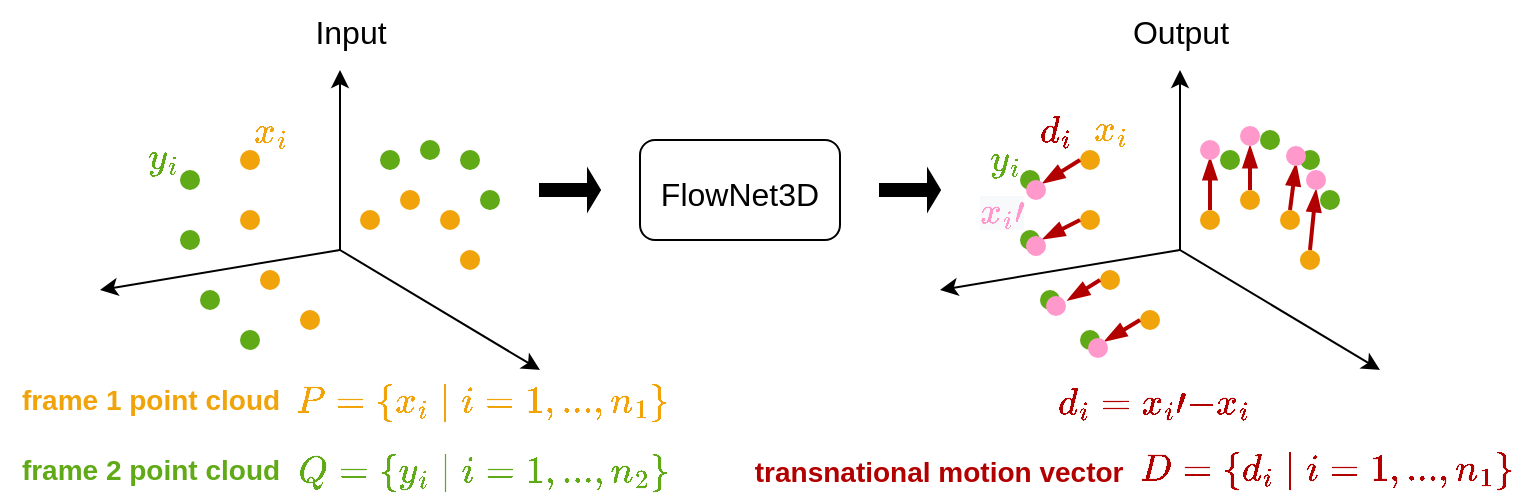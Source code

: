 <mxfile version="20.6.2" type="github">
  <diagram id="lTOdnqHwf0qS6gmFb8QO" name="Page-1">
    <mxGraphModel dx="831" dy="2256" grid="0" gridSize="10" guides="1" tooltips="1" connect="1" arrows="1" fold="1" page="1" pageScale="1" pageWidth="850" pageHeight="1100" math="1" shadow="0">
      <root>
        <mxCell id="0" />
        <mxCell id="1" parent="0" />
        <mxCell id="ALtqPcB8lJd6HxCNgHzU-1" value="" style="endArrow=classic;html=1;rounded=0;" parent="1" edge="1">
          <mxGeometry width="50" height="50" relative="1" as="geometry">
            <mxPoint x="180" y="400" as="sourcePoint" />
            <mxPoint x="180" y="310" as="targetPoint" />
          </mxGeometry>
        </mxCell>
        <mxCell id="ALtqPcB8lJd6HxCNgHzU-2" value="" style="endArrow=classic;html=1;rounded=0;" parent="1" edge="1">
          <mxGeometry width="50" height="50" relative="1" as="geometry">
            <mxPoint x="180" y="400" as="sourcePoint" />
            <mxPoint x="60" y="420" as="targetPoint" />
          </mxGeometry>
        </mxCell>
        <mxCell id="ALtqPcB8lJd6HxCNgHzU-3" value="" style="endArrow=classic;html=1;rounded=0;" parent="1" edge="1">
          <mxGeometry width="50" height="50" relative="1" as="geometry">
            <mxPoint x="180" y="400" as="sourcePoint" />
            <mxPoint x="280" y="460" as="targetPoint" />
          </mxGeometry>
        </mxCell>
        <mxCell id="ALtqPcB8lJd6HxCNgHzU-8" value="" style="ellipse;whiteSpace=wrap;html=1;aspect=fixed;fillOpacity=100;fillColor=#f0a30a;strokeColor=none;fontColor=#000000;" parent="1" vertex="1">
          <mxGeometry x="130" y="350" width="10" height="10" as="geometry" />
        </mxCell>
        <mxCell id="ALtqPcB8lJd6HxCNgHzU-9" value="" style="ellipse;whiteSpace=wrap;html=1;aspect=fixed;fillOpacity=100;fillColor=#f0a30a;strokeColor=none;fontColor=#000000;" parent="1" vertex="1">
          <mxGeometry x="130" y="380" width="10" height="10" as="geometry" />
        </mxCell>
        <mxCell id="ALtqPcB8lJd6HxCNgHzU-10" value="" style="ellipse;whiteSpace=wrap;html=1;aspect=fixed;fillOpacity=100;fillColor=#f0a30a;strokeColor=none;fontColor=#000000;" parent="1" vertex="1">
          <mxGeometry x="140" y="410" width="10" height="10" as="geometry" />
        </mxCell>
        <mxCell id="ALtqPcB8lJd6HxCNgHzU-11" value="" style="ellipse;whiteSpace=wrap;html=1;aspect=fixed;fillOpacity=100;fillColor=#f0a30a;strokeColor=none;fontColor=#000000;" parent="1" vertex="1">
          <mxGeometry x="160" y="430" width="10" height="10" as="geometry" />
        </mxCell>
        <mxCell id="ALtqPcB8lJd6HxCNgHzU-12" value="" style="ellipse;whiteSpace=wrap;html=1;aspect=fixed;fillOpacity=100;fillColor=#f0a30a;strokeColor=none;fontColor=#000000;" parent="1" vertex="1">
          <mxGeometry x="190" y="380" width="10" height="10" as="geometry" />
        </mxCell>
        <mxCell id="ALtqPcB8lJd6HxCNgHzU-13" value="" style="ellipse;whiteSpace=wrap;html=1;aspect=fixed;fillOpacity=100;fillColor=#f0a30a;strokeColor=none;fontColor=#000000;" parent="1" vertex="1">
          <mxGeometry x="210" y="370" width="10" height="10" as="geometry" />
        </mxCell>
        <mxCell id="ALtqPcB8lJd6HxCNgHzU-14" value="" style="ellipse;whiteSpace=wrap;html=1;aspect=fixed;fillOpacity=100;fillColor=#f0a30a;strokeColor=none;fontColor=#000000;" parent="1" vertex="1">
          <mxGeometry x="240" y="400" width="10" height="10" as="geometry" />
        </mxCell>
        <mxCell id="ALtqPcB8lJd6HxCNgHzU-15" value="" style="ellipse;whiteSpace=wrap;html=1;aspect=fixed;fillOpacity=100;fillColor=#f0a30a;strokeColor=none;fontColor=#000000;" parent="1" vertex="1">
          <mxGeometry x="230" y="380" width="10" height="10" as="geometry" />
        </mxCell>
        <mxCell id="ALtqPcB8lJd6HxCNgHzU-29" value="" style="ellipse;whiteSpace=wrap;html=1;aspect=fixed;fillOpacity=100;fillColor=#60A917;strokeColor=none;fontColor=#ffffff;" parent="1" vertex="1">
          <mxGeometry x="100" y="360" width="10" height="10" as="geometry" />
        </mxCell>
        <mxCell id="ALtqPcB8lJd6HxCNgHzU-30" value="" style="ellipse;whiteSpace=wrap;html=1;aspect=fixed;fillOpacity=100;fillColor=#60a917;strokeColor=none;fontColor=#ffffff;" parent="1" vertex="1">
          <mxGeometry x="100" y="390" width="10" height="10" as="geometry" />
        </mxCell>
        <mxCell id="ALtqPcB8lJd6HxCNgHzU-31" value="" style="ellipse;whiteSpace=wrap;html=1;aspect=fixed;fillOpacity=100;fillColor=#60a917;strokeColor=none;fontColor=#ffffff;" parent="1" vertex="1">
          <mxGeometry x="110" y="420" width="10" height="10" as="geometry" />
        </mxCell>
        <mxCell id="ALtqPcB8lJd6HxCNgHzU-32" value="" style="ellipse;whiteSpace=wrap;html=1;aspect=fixed;fillOpacity=100;fillColor=#60a917;strokeColor=none;fontColor=#ffffff;" parent="1" vertex="1">
          <mxGeometry x="130" y="440" width="10" height="10" as="geometry" />
        </mxCell>
        <mxCell id="ALtqPcB8lJd6HxCNgHzU-33" value="" style="ellipse;whiteSpace=wrap;html=1;aspect=fixed;fillOpacity=100;fillColor=#60a917;strokeColor=none;fontColor=#ffffff;" parent="1" vertex="1">
          <mxGeometry x="200" y="350" width="10" height="10" as="geometry" />
        </mxCell>
        <mxCell id="ALtqPcB8lJd6HxCNgHzU-34" value="" style="ellipse;whiteSpace=wrap;html=1;aspect=fixed;fillOpacity=100;fillColor=#60a917;strokeColor=none;fontColor=#ffffff;" parent="1" vertex="1">
          <mxGeometry x="220" y="345" width="10" height="10" as="geometry" />
        </mxCell>
        <mxCell id="ALtqPcB8lJd6HxCNgHzU-35" value="" style="ellipse;whiteSpace=wrap;html=1;aspect=fixed;fillOpacity=100;fillColor=#60a917;strokeColor=none;fontColor=#ffffff;" parent="1" vertex="1">
          <mxGeometry x="240" y="350" width="10" height="10" as="geometry" />
        </mxCell>
        <mxCell id="ALtqPcB8lJd6HxCNgHzU-36" value="" style="ellipse;whiteSpace=wrap;html=1;aspect=fixed;fillOpacity=100;fillColor=#60a917;strokeColor=none;fontColor=#ffffff;" parent="1" vertex="1">
          <mxGeometry x="250" y="370" width="10" height="10" as="geometry" />
        </mxCell>
        <mxCell id="ALtqPcB8lJd6HxCNgHzU-39" value="" style="endArrow=classic;html=1;rounded=0;" parent="1" edge="1">
          <mxGeometry width="50" height="50" relative="1" as="geometry">
            <mxPoint x="600" y="400" as="sourcePoint" />
            <mxPoint x="600" y="310" as="targetPoint" />
          </mxGeometry>
        </mxCell>
        <mxCell id="ALtqPcB8lJd6HxCNgHzU-40" value="" style="endArrow=classic;html=1;rounded=0;" parent="1" edge="1">
          <mxGeometry width="50" height="50" relative="1" as="geometry">
            <mxPoint x="600" y="400" as="sourcePoint" />
            <mxPoint x="480" y="420" as="targetPoint" />
          </mxGeometry>
        </mxCell>
        <mxCell id="ALtqPcB8lJd6HxCNgHzU-41" value="" style="endArrow=classic;html=1;rounded=0;" parent="1" edge="1">
          <mxGeometry width="50" height="50" relative="1" as="geometry">
            <mxPoint x="600" y="400" as="sourcePoint" />
            <mxPoint x="700" y="460" as="targetPoint" />
          </mxGeometry>
        </mxCell>
        <mxCell id="ALtqPcB8lJd6HxCNgHzU-42" value="" style="ellipse;whiteSpace=wrap;html=1;aspect=fixed;fillOpacity=100;fillColor=#f0a30a;strokeColor=none;fontColor=#000000;" parent="1" vertex="1">
          <mxGeometry x="550" y="350" width="10" height="10" as="geometry" />
        </mxCell>
        <mxCell id="ALtqPcB8lJd6HxCNgHzU-43" value="" style="ellipse;whiteSpace=wrap;html=1;aspect=fixed;fillOpacity=100;fillColor=#f0a30a;strokeColor=none;fontColor=#000000;" parent="1" vertex="1">
          <mxGeometry x="550" y="380" width="10" height="10" as="geometry" />
        </mxCell>
        <mxCell id="ALtqPcB8lJd6HxCNgHzU-44" value="" style="ellipse;whiteSpace=wrap;html=1;aspect=fixed;fillOpacity=100;fillColor=#f0a30a;strokeColor=none;fontColor=#000000;" parent="1" vertex="1">
          <mxGeometry x="560" y="410" width="10" height="10" as="geometry" />
        </mxCell>
        <mxCell id="ALtqPcB8lJd6HxCNgHzU-45" value="" style="ellipse;whiteSpace=wrap;html=1;aspect=fixed;fillOpacity=100;fillColor=#f0a30a;strokeColor=none;fontColor=#000000;" parent="1" vertex="1">
          <mxGeometry x="580" y="430" width="10" height="10" as="geometry" />
        </mxCell>
        <mxCell id="ALtqPcB8lJd6HxCNgHzU-46" value="" style="ellipse;whiteSpace=wrap;html=1;aspect=fixed;fillOpacity=100;fillColor=#f0a30a;strokeColor=none;fontColor=#000000;" parent="1" vertex="1">
          <mxGeometry x="610" y="380" width="10" height="10" as="geometry" />
        </mxCell>
        <mxCell id="ALtqPcB8lJd6HxCNgHzU-47" value="" style="ellipse;whiteSpace=wrap;html=1;aspect=fixed;fillOpacity=100;fillColor=#f0a30a;strokeColor=none;fontColor=#000000;" parent="1" vertex="1">
          <mxGeometry x="630" y="370" width="10" height="10" as="geometry" />
        </mxCell>
        <mxCell id="ALtqPcB8lJd6HxCNgHzU-48" value="" style="ellipse;whiteSpace=wrap;html=1;aspect=fixed;fillOpacity=100;fillColor=#f0a30a;strokeColor=none;fontColor=#000000;" parent="1" vertex="1">
          <mxGeometry x="660" y="400" width="10" height="10" as="geometry" />
        </mxCell>
        <mxCell id="ALtqPcB8lJd6HxCNgHzU-49" value="" style="ellipse;whiteSpace=wrap;html=1;aspect=fixed;fillOpacity=100;fillColor=#f0a30a;strokeColor=none;fontColor=#000000;" parent="1" vertex="1">
          <mxGeometry x="650" y="380" width="10" height="10" as="geometry" />
        </mxCell>
        <mxCell id="ALtqPcB8lJd6HxCNgHzU-50" value="" style="ellipse;whiteSpace=wrap;html=1;aspect=fixed;fillOpacity=100;fillColor=#60a917;strokeColor=none;fontColor=#ffffff;" parent="1" vertex="1">
          <mxGeometry x="520" y="360" width="10" height="10" as="geometry" />
        </mxCell>
        <mxCell id="ALtqPcB8lJd6HxCNgHzU-51" value="" style="ellipse;whiteSpace=wrap;html=1;aspect=fixed;fillOpacity=100;fillColor=#60a917;strokeColor=none;fontColor=#ffffff;" parent="1" vertex="1">
          <mxGeometry x="520" y="390" width="10" height="10" as="geometry" />
        </mxCell>
        <mxCell id="ALtqPcB8lJd6HxCNgHzU-52" value="" style="ellipse;whiteSpace=wrap;html=1;aspect=fixed;fillOpacity=100;fillColor=#60a917;strokeColor=none;fontColor=#ffffff;" parent="1" vertex="1">
          <mxGeometry x="530" y="420" width="10" height="10" as="geometry" />
        </mxCell>
        <mxCell id="ALtqPcB8lJd6HxCNgHzU-53" value="" style="ellipse;whiteSpace=wrap;html=1;aspect=fixed;fillOpacity=100;fillColor=#60a917;strokeColor=none;fontColor=#ffffff;" parent="1" vertex="1">
          <mxGeometry x="550" y="440" width="10" height="10" as="geometry" />
        </mxCell>
        <mxCell id="ALtqPcB8lJd6HxCNgHzU-54" value="" style="ellipse;whiteSpace=wrap;html=1;aspect=fixed;fillOpacity=100;fillColor=#60a917;strokeColor=none;fontColor=#ffffff;" parent="1" vertex="1">
          <mxGeometry x="620" y="350" width="10" height="10" as="geometry" />
        </mxCell>
        <mxCell id="ALtqPcB8lJd6HxCNgHzU-55" value="" style="ellipse;whiteSpace=wrap;html=1;aspect=fixed;fillOpacity=100;fillColor=#60a917;strokeColor=none;fontColor=#ffffff;" parent="1" vertex="1">
          <mxGeometry x="640" y="340" width="10" height="10" as="geometry" />
        </mxCell>
        <mxCell id="ALtqPcB8lJd6HxCNgHzU-56" value="" style="ellipse;whiteSpace=wrap;html=1;aspect=fixed;fillOpacity=100;fillColor=#60a917;strokeColor=none;fontColor=#ffffff;" parent="1" vertex="1">
          <mxGeometry x="660" y="350" width="10" height="10" as="geometry" />
        </mxCell>
        <mxCell id="ALtqPcB8lJd6HxCNgHzU-57" value="" style="ellipse;whiteSpace=wrap;html=1;aspect=fixed;fillOpacity=100;fillColor=#60a917;strokeColor=none;fontColor=#ffffff;" parent="1" vertex="1">
          <mxGeometry x="670" y="370" width="10" height="10" as="geometry" />
        </mxCell>
        <mxCell id="ALtqPcB8lJd6HxCNgHzU-58" value="" style="shape=singleArrow;whiteSpace=wrap;html=1;fillColor=#000000;" parent="1" vertex="1">
          <mxGeometry x="280" y="360" width="30" height="20" as="geometry" />
        </mxCell>
        <mxCell id="ALtqPcB8lJd6HxCNgHzU-59" value="" style="shape=singleArrow;whiteSpace=wrap;html=1;fillColor=#000000;" parent="1" vertex="1">
          <mxGeometry x="450" y="360" width="30" height="20" as="geometry" />
        </mxCell>
        <mxCell id="ALtqPcB8lJd6HxCNgHzU-62" value="&lt;font color=&quot;#F0A30A&quot;&gt;&lt;font style=&quot;font-size: 14px;&quot;&gt;&lt;b&gt;frame 1 point cloud&lt;/b&gt;&lt;/font&gt;&lt;br&gt;&lt;/font&gt;" style="text;html=1;align=center;verticalAlign=middle;resizable=0;points=[];autosize=1;strokeColor=none;fillColor=none;" parent="1" vertex="1">
          <mxGeometry x="10" y="460" width="150" height="30" as="geometry" />
        </mxCell>
        <mxCell id="ALtqPcB8lJd6HxCNgHzU-63" value="&lt;div&gt;&lt;font style=&quot;font-size: 14px;&quot; color=&quot;#60A917&quot;&gt;&lt;b&gt;frame 2 point cloud&lt;/b&gt;&lt;/font&gt;&lt;/div&gt;" style="text;html=1;align=center;verticalAlign=middle;resizable=0;points=[];autosize=1;strokeColor=none;fillColor=none;fontColor=#F0A30A;" parent="1" vertex="1">
          <mxGeometry x="10" y="495" width="150" height="30" as="geometry" />
        </mxCell>
        <mxCell id="ALtqPcB8lJd6HxCNgHzU-64" value="" style="endArrow=blockThin;html=1;rounded=0;fontColor=#60A917;fillColor=#e51400;strokeColor=#B20000;strokeWidth=2;exitX=0;exitY=0.5;exitDx=0;exitDy=0;entryX=1;entryY=0;entryDx=0;entryDy=0;endFill=1;" parent="1" source="ALtqPcB8lJd6HxCNgHzU-42" target="hBawRHbjX-rTQKL8toqe-18" edge="1">
          <mxGeometry width="50" height="50" relative="1" as="geometry">
            <mxPoint x="350" y="620" as="sourcePoint" />
            <mxPoint x="480" y="280" as="targetPoint" />
            <Array as="points" />
          </mxGeometry>
        </mxCell>
        <mxCell id="ALtqPcB8lJd6HxCNgHzU-65" value="" style="endArrow=blockThin;html=1;rounded=0;fontColor=#60A917;fillColor=#e51400;strokeColor=#B20000;strokeWidth=2;exitX=0;exitY=0.5;exitDx=0;exitDy=0;endFill=1;entryX=1;entryY=0;entryDx=0;entryDy=0;" parent="1" source="ALtqPcB8lJd6HxCNgHzU-43" target="hBawRHbjX-rTQKL8toqe-20" edge="1">
          <mxGeometry width="50" height="50" relative="1" as="geometry">
            <mxPoint x="550" y="383.54" as="sourcePoint" />
            <mxPoint x="530" y="405" as="targetPoint" />
            <Array as="points" />
          </mxGeometry>
        </mxCell>
        <mxCell id="ALtqPcB8lJd6HxCNgHzU-70" value="" style="endArrow=blockThin;html=1;rounded=0;fontColor=#60A917;fillColor=#e51400;strokeColor=#B20000;strokeWidth=2;exitX=0;exitY=0.5;exitDx=0;exitDy=0;endFill=1;entryX=1;entryY=0;entryDx=0;entryDy=0;" parent="1" source="ALtqPcB8lJd6HxCNgHzU-45" target="hBawRHbjX-rTQKL8toqe-22" edge="1">
          <mxGeometry width="50" height="50" relative="1" as="geometry">
            <mxPoint x="580" y="430" as="sourcePoint" />
            <mxPoint x="564" y="449" as="targetPoint" />
            <Array as="points" />
          </mxGeometry>
        </mxCell>
        <mxCell id="ALtqPcB8lJd6HxCNgHzU-71" value="" style="endArrow=blockThin;html=1;rounded=0;fontColor=#60A917;fillColor=#e51400;strokeColor=#B20000;strokeWidth=2;exitX=0.5;exitY=0;exitDx=0;exitDy=0;endFill=1;" parent="1" source="ALtqPcB8lJd6HxCNgHzU-46" edge="1">
          <mxGeometry width="50" height="50" relative="1" as="geometry">
            <mxPoint x="590.0" y="445" as="sourcePoint" />
            <mxPoint x="615" y="354" as="targetPoint" />
            <Array as="points" />
          </mxGeometry>
        </mxCell>
        <mxCell id="ALtqPcB8lJd6HxCNgHzU-73" value="" style="endArrow=blockThin;html=1;rounded=0;fontColor=#60A917;fillColor=#e51400;strokeColor=#B20000;strokeWidth=2;exitX=0.5;exitY=0;exitDx=0;exitDy=0;endFill=1;" parent="1" source="ALtqPcB8lJd6HxCNgHzU-47" edge="1">
          <mxGeometry width="50" height="50" relative="1" as="geometry">
            <mxPoint x="600.0" y="455" as="sourcePoint" />
            <mxPoint x="635" y="348" as="targetPoint" />
            <Array as="points" />
          </mxGeometry>
        </mxCell>
        <mxCell id="ALtqPcB8lJd6HxCNgHzU-74" value="" style="endArrow=blockThin;html=1;rounded=0;fontColor=#60A917;fillColor=#e51400;strokeColor=#B20000;strokeWidth=2;exitX=0.5;exitY=0;exitDx=0;exitDy=0;endFill=1;" parent="1" source="ALtqPcB8lJd6HxCNgHzU-49" edge="1">
          <mxGeometry width="50" height="50" relative="1" as="geometry">
            <mxPoint x="610.0" y="465" as="sourcePoint" />
            <mxPoint x="658" y="357" as="targetPoint" />
            <Array as="points" />
          </mxGeometry>
        </mxCell>
        <mxCell id="ALtqPcB8lJd6HxCNgHzU-75" value="" style="endArrow=blockThin;html=1;rounded=0;fontColor=#60A917;fillColor=#e51400;strokeColor=#B20000;strokeWidth=2;exitX=0.5;exitY=0;exitDx=0;exitDy=0;endFill=1;" parent="1" source="ALtqPcB8lJd6HxCNgHzU-48" edge="1">
          <mxGeometry width="50" height="50" relative="1" as="geometry">
            <mxPoint x="620.0" y="475" as="sourcePoint" />
            <mxPoint x="668" y="370" as="targetPoint" />
            <Array as="points" />
          </mxGeometry>
        </mxCell>
        <mxCell id="ALtqPcB8lJd6HxCNgHzU-76" value="" style="endArrow=blockThin;html=1;rounded=0;fontColor=#60A917;fillColor=#e51400;strokeColor=#B20000;strokeWidth=2;exitX=0;exitY=0.5;exitDx=0;exitDy=0;endFill=1;" parent="1" source="ALtqPcB8lJd6HxCNgHzU-44" edge="1">
          <mxGeometry width="50" height="50" relative="1" as="geometry">
            <mxPoint x="560" y="395" as="sourcePoint" />
            <mxPoint x="544" y="425" as="targetPoint" />
            <Array as="points" />
          </mxGeometry>
        </mxCell>
        <mxCell id="ALtqPcB8lJd6HxCNgHzU-78" value="&lt;font style=&quot;font-size: 16px;&quot;&gt;Input&lt;/font&gt;" style="text;html=1;align=center;verticalAlign=middle;resizable=0;points=[];autosize=1;strokeColor=none;fillColor=none;fontColor=#000000;strokeWidth=2;" parent="1" vertex="1">
          <mxGeometry x="158" y="275" width="54" height="31" as="geometry" />
        </mxCell>
        <mxCell id="ALtqPcB8lJd6HxCNgHzU-79" value="&lt;font style=&quot;font-size: 16px;&quot;&gt;Output&lt;/font&gt;" style="text;html=1;align=center;verticalAlign=middle;resizable=0;points=[];autosize=1;strokeColor=none;fillColor=none;fontColor=#000000;strokeWidth=2;" parent="1" vertex="1">
          <mxGeometry x="567" y="275" width="66" height="31" as="geometry" />
        </mxCell>
        <mxCell id="hBawRHbjX-rTQKL8toqe-3" value="&lt;font style=&quot;font-size: 16px;&quot;&gt;FlowNet3D&lt;/font&gt;" style="rounded=1;whiteSpace=wrap;html=1;fontSize=20;" vertex="1" parent="1">
          <mxGeometry x="330" y="345" width="100" height="50" as="geometry" />
        </mxCell>
        <mxCell id="hBawRHbjX-rTQKL8toqe-4" value="&lt;b style=&quot;&quot;&gt;&lt;font style=&quot;font-size: 16px;&quot; color=&quot;#b20000&quot;&gt;`d_i = x_i&#39; - x_i`&lt;/font&gt;&lt;/b&gt;" style="text;html=1;align=center;verticalAlign=middle;resizable=0;points=[];autosize=1;strokeColor=none;fillColor=none;" vertex="1" parent="1">
          <mxGeometry x="520" y="460" width="133" height="31" as="geometry" />
        </mxCell>
        <mxCell id="hBawRHbjX-rTQKL8toqe-5" value="&lt;b&gt;&lt;font style=&quot;font-size: 16px;&quot;&gt;`d_i`&lt;/font&gt;&lt;/b&gt;" style="text;html=1;align=center;verticalAlign=middle;resizable=0;points=[];autosize=1;strokeColor=none;fillColor=none;fontSize=14;fontColor=#B20000;" vertex="1" parent="1">
          <mxGeometry x="512" y="324" width="52" height="31" as="geometry" />
        </mxCell>
        <mxCell id="hBawRHbjX-rTQKL8toqe-6" value="&lt;font size=&quot;1&quot; color=&quot;#60a917&quot;&gt;&lt;b style=&quot;font-size: 16px;&quot;&gt;`y_i`&lt;/b&gt;&lt;/font&gt;" style="text;html=1;align=center;verticalAlign=middle;resizable=0;points=[];autosize=1;strokeColor=none;fillColor=none;fontSize=14;fontColor=#B20000;" vertex="1" parent="1">
          <mxGeometry x="65" y="338" width="51" height="31" as="geometry" />
        </mxCell>
        <mxCell id="hBawRHbjX-rTQKL8toqe-8" value="&lt;font size=&quot;1&quot; color=&quot;#f0a30a&quot;&gt;&lt;b style=&quot;font-size: 16px;&quot;&gt;`x_i`&lt;/b&gt;&lt;/font&gt;" style="text;html=1;align=center;verticalAlign=middle;resizable=0;points=[];autosize=1;strokeColor=none;fillColor=none;fontSize=14;fontColor=#B20000;" vertex="1" parent="1">
          <mxGeometry x="119.5" y="325" width="51" height="31" as="geometry" />
        </mxCell>
        <mxCell id="hBawRHbjX-rTQKL8toqe-9" value="&lt;font size=&quot;1&quot; color=&quot;#60a917&quot;&gt;&lt;b style=&quot;font-size: 16px;&quot;&gt;`y_i`&lt;/b&gt;&lt;/font&gt;" style="text;html=1;align=center;verticalAlign=middle;resizable=0;points=[];autosize=1;strokeColor=none;fillColor=none;fontSize=14;fontColor=#B20000;" vertex="1" parent="1">
          <mxGeometry x="486" y="339" width="51" height="31" as="geometry" />
        </mxCell>
        <mxCell id="hBawRHbjX-rTQKL8toqe-10" value="&lt;font size=&quot;1&quot; color=&quot;#f0a30a&quot;&gt;&lt;b style=&quot;font-size: 16px;&quot;&gt;`x_i`&lt;/b&gt;&lt;/font&gt;" style="text;html=1;align=center;verticalAlign=middle;resizable=0;points=[];autosize=1;strokeColor=none;fillColor=none;fontSize=14;fontColor=#B20000;" vertex="1" parent="1">
          <mxGeometry x="539" y="324" width="51" height="31" as="geometry" />
        </mxCell>
        <mxCell id="hBawRHbjX-rTQKL8toqe-14" value="&lt;font style=&quot;font-size: 16px;&quot; color=&quot;#f0a30a&quot;&gt;`P = {x_i|i = 1, ..., n_1}`&lt;/font&gt;" style="text;html=1;align=center;verticalAlign=middle;resizable=0;points=[];autosize=1;strokeColor=none;fillColor=none;fontSize=14;fontColor=#60A917;" vertex="1" parent="1">
          <mxGeometry x="160" y="460" width="181" height="31" as="geometry" />
        </mxCell>
        <mxCell id="hBawRHbjX-rTQKL8toqe-15" value="&lt;font style=&quot;font-size: 16px;&quot;&gt;`Q = {y_i|i = 1, ..., n_2}`&lt;/font&gt;" style="text;html=1;align=center;verticalAlign=middle;resizable=0;points=[];autosize=1;strokeColor=none;fillColor=none;fontSize=14;fontColor=#60A917;" vertex="1" parent="1">
          <mxGeometry x="159" y="495" width="183" height="31" as="geometry" />
        </mxCell>
        <mxCell id="hBawRHbjX-rTQKL8toqe-16" value="&lt;font color=&quot;#b20000&quot;&gt;&lt;b&gt;transnational&amp;nbsp;motion vector&amp;nbsp;&lt;/b&gt;&lt;/font&gt;" style="text;html=1;align=center;verticalAlign=middle;resizable=0;points=[];autosize=1;strokeColor=none;fillColor=none;fontSize=14;fontColor=#F0A30A;" vertex="1" parent="1">
          <mxGeometry x="376" y="495.5" width="210" height="30" as="geometry" />
        </mxCell>
        <mxCell id="hBawRHbjX-rTQKL8toqe-17" value="&lt;font size=&quot;1&quot; color=&quot;#b20000&quot;&gt;&lt;b style=&quot;font-size: 16px;&quot;&gt;`D = {d_i|i = 1, ..., n_1}`&lt;/b&gt;&lt;/font&gt;" style="text;html=1;align=center;verticalAlign=middle;resizable=0;points=[];autosize=1;strokeColor=none;fillColor=none;fontSize=14;fontColor=#60A917;" vertex="1" parent="1">
          <mxGeometry x="578" y="494" width="189" height="31" as="geometry" />
        </mxCell>
        <mxCell id="hBawRHbjX-rTQKL8toqe-18" value="" style="ellipse;whiteSpace=wrap;html=1;aspect=fixed;fillOpacity=100;fillColor=#FF99CC;strokeColor=none;fontColor=#000000;" vertex="1" parent="1">
          <mxGeometry x="523" y="365" width="10" height="10" as="geometry" />
        </mxCell>
        <mxCell id="hBawRHbjX-rTQKL8toqe-20" value="" style="ellipse;whiteSpace=wrap;html=1;aspect=fixed;fillOpacity=100;fillColor=#FF99CC;strokeColor=none;fontColor=#000000;" vertex="1" parent="1">
          <mxGeometry x="523" y="393" width="10" height="10" as="geometry" />
        </mxCell>
        <mxCell id="hBawRHbjX-rTQKL8toqe-21" value="" style="ellipse;whiteSpace=wrap;html=1;aspect=fixed;fillOpacity=100;fillColor=#FF99CC;strokeColor=none;fontColor=#000000;" vertex="1" parent="1">
          <mxGeometry x="533" y="423" width="10" height="10" as="geometry" />
        </mxCell>
        <mxCell id="hBawRHbjX-rTQKL8toqe-22" value="" style="ellipse;whiteSpace=wrap;html=1;aspect=fixed;fillOpacity=100;fillColor=#FF99CC;strokeColor=none;fontColor=#000000;" vertex="1" parent="1">
          <mxGeometry x="554" y="444" width="10" height="10" as="geometry" />
        </mxCell>
        <mxCell id="hBawRHbjX-rTQKL8toqe-23" value="" style="ellipse;whiteSpace=wrap;html=1;aspect=fixed;fillOpacity=100;fillColor=#FF99CC;strokeColor=none;fontColor=#000000;" vertex="1" parent="1">
          <mxGeometry x="610" y="345" width="10" height="10" as="geometry" />
        </mxCell>
        <mxCell id="hBawRHbjX-rTQKL8toqe-24" value="" style="ellipse;whiteSpace=wrap;html=1;aspect=fixed;fillOpacity=100;fillColor=#FF99CC;strokeColor=none;fontColor=#000000;" vertex="1" parent="1">
          <mxGeometry x="630" y="338" width="10" height="10" as="geometry" />
        </mxCell>
        <mxCell id="hBawRHbjX-rTQKL8toqe-25" value="" style="ellipse;whiteSpace=wrap;html=1;aspect=fixed;fillOpacity=100;fillColor=#FF99CC;strokeColor=none;fontColor=#000000;" vertex="1" parent="1">
          <mxGeometry x="653" y="348" width="10" height="10" as="geometry" />
        </mxCell>
        <mxCell id="hBawRHbjX-rTQKL8toqe-26" value="" style="ellipse;whiteSpace=wrap;html=1;aspect=fixed;fillOpacity=100;fillColor=#FF99CC;strokeColor=none;fontColor=#000000;" vertex="1" parent="1">
          <mxGeometry x="663" y="360" width="10" height="10" as="geometry" />
        </mxCell>
        <mxCell id="hBawRHbjX-rTQKL8toqe-29" value="&lt;b style=&quot;font-family: Helvetica; font-style: normal; font-variant-ligatures: normal; font-variant-caps: normal; letter-spacing: normal; orphans: 2; text-align: center; text-indent: 0px; text-transform: none; widows: 2; word-spacing: 0px; -webkit-text-stroke-width: 0px; background-color: rgb(248, 249, 250); text-decoration-thickness: initial; text-decoration-style: initial; text-decoration-color: initial; font-size: 16px;&quot;&gt;&lt;font color=&quot;#ff99cc&quot;&gt;`x_i&#39;`&lt;/font&gt;&lt;/b&gt;" style="text;whiteSpace=wrap;html=1;fontSize=16;fontColor=#B20000;" vertex="1" parent="1">
          <mxGeometry x="497.504" y="364.502" width="61" height="41" as="geometry" />
        </mxCell>
      </root>
    </mxGraphModel>
  </diagram>
</mxfile>
